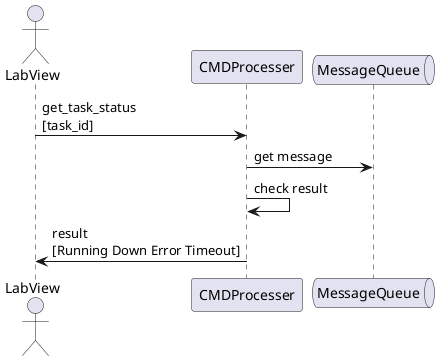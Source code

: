 @startuml
actor LabView as LV
participant CMDProcesser as CP
queue MessageQueue as MQ

LV -> CP: get_task_status\n[task_id]
CP -> MQ: get message
CP -> CP: check result
CP -> LV: result\n[Running Down Error Timeout]
@enduml